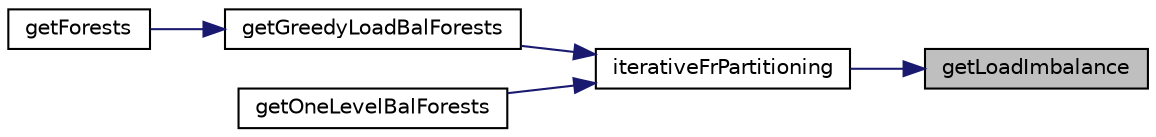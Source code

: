 digraph "getLoadImbalance"
{
 // LATEX_PDF_SIZE
  edge [fontname="Helvetica",fontsize="10",labelfontname="Helvetica",labelfontsize="10"];
  node [fontname="Helvetica",fontsize="10",shape=record];
  rankdir="RL";
  Node1 [label="getLoadImbalance",height=0.2,width=0.4,color="black", fillcolor="grey75", style="filled", fontcolor="black",tooltip=" "];
  Node1 -> Node2 [dir="back",color="midnightblue",fontsize="10",style="solid",fontname="Helvetica"];
  Node2 [label="iterativeFrPartitioning",height=0.2,width=0.4,color="black", fillcolor="white", style="filled",URL="$supernodalForest_8c.html#a5afa85ad3e12603168fb6022a5174557",tooltip=" "];
  Node2 -> Node3 [dir="back",color="midnightblue",fontsize="10",style="solid",fontname="Helvetica"];
  Node3 [label="getGreedyLoadBalForests",height=0.2,width=0.4,color="black", fillcolor="white", style="filled",URL="$superlu__defs_8h.html#ada35b5572a2dcab65a7bf413044916ba",tooltip=" "];
  Node3 -> Node4 [dir="back",color="midnightblue",fontsize="10",style="solid",fontname="Helvetica"];
  Node4 [label="getForests",height=0.2,width=0.4,color="black", fillcolor="white", style="filled",URL="$superlu__defs_8h.html#ab66a425061be6b0245d062f67ef65bfc",tooltip=" "];
  Node2 -> Node5 [dir="back",color="midnightblue",fontsize="10",style="solid",fontname="Helvetica"];
  Node5 [label="getOneLevelBalForests",height=0.2,width=0.4,color="black", fillcolor="white", style="filled",URL="$supernodalForest_8c.html#ae20e9ccb5b8c2e31e64e15bb923d8f4b",tooltip=" "];
}
